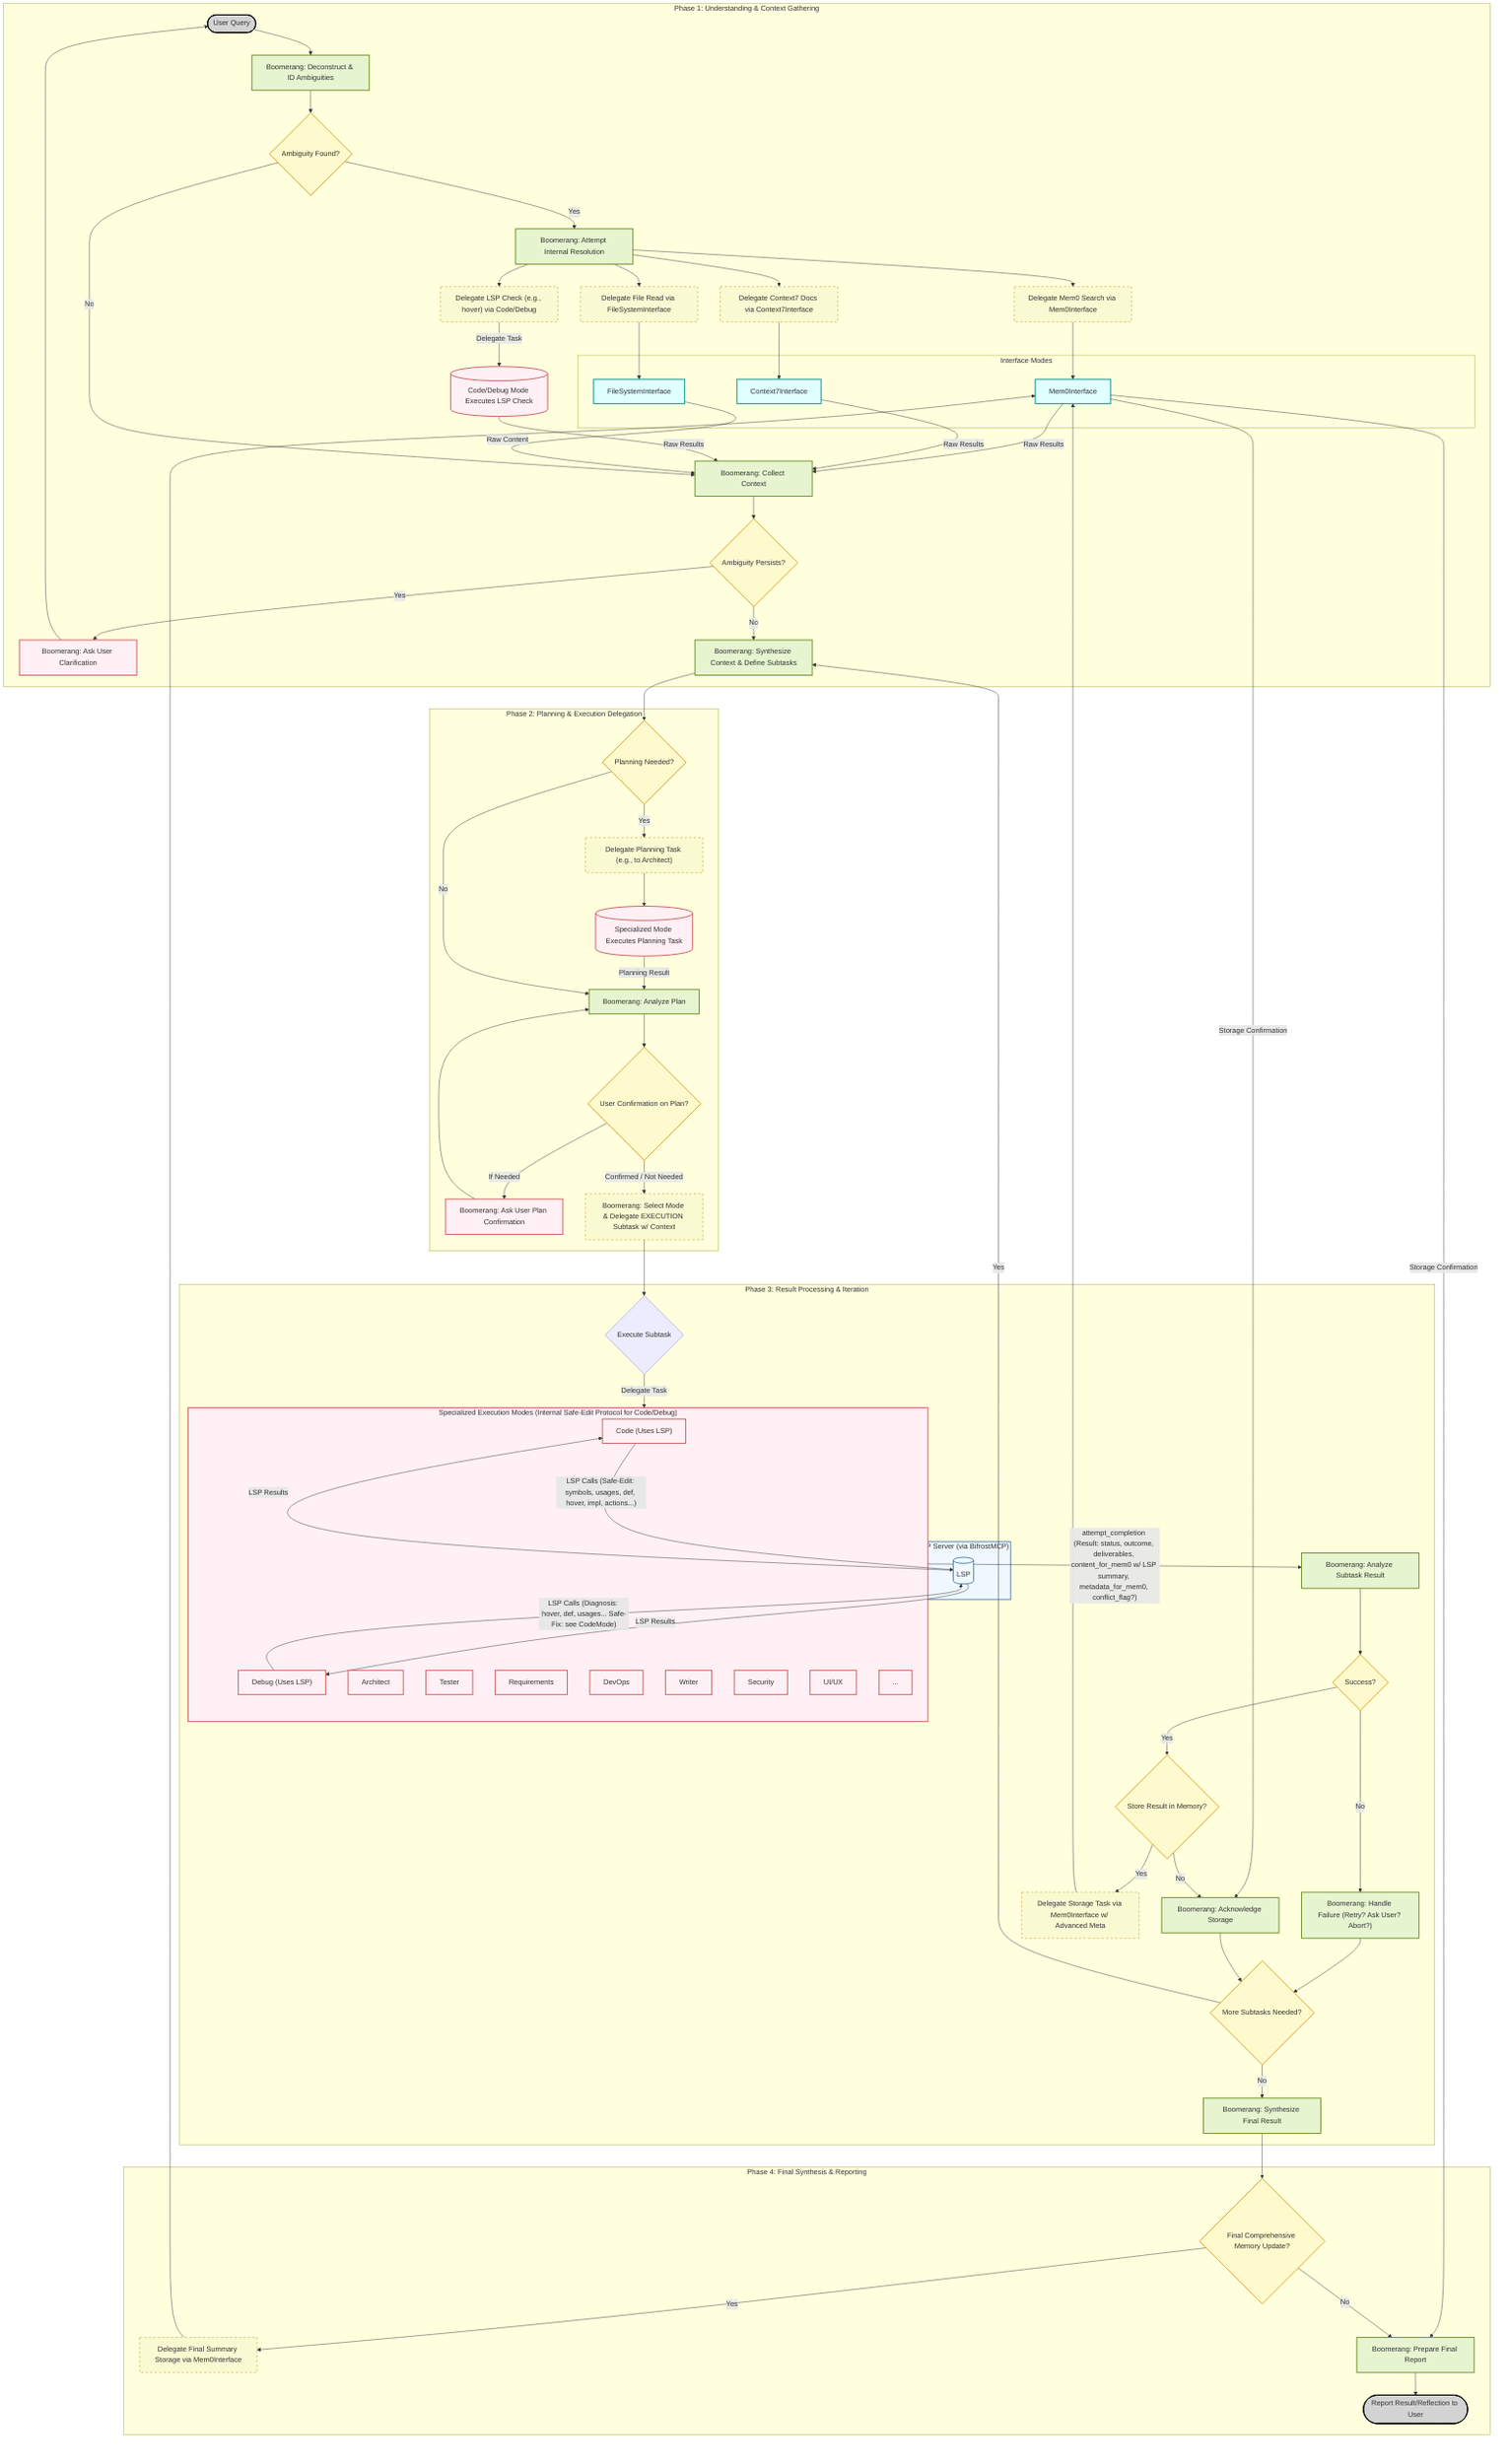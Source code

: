 flowchart TD
    subgraph UserInteraction [Phase 1: Understanding & Context Gathering]
        Start([User Query]) --> B1[Boomerang: Deconstruct & ID Ambiguities]
        B1 --> B2{Ambiguity Found?}
        B2 -- Yes --> B3[Boomerang: Attempt Internal Resolution]
        B3 --> B4_DelMem[Delegate Mem0 Search via Mem0Interface]
        B3 --> B5_DelDoc[Delegate Context7 Docs via Context7Interface]
        B3 --> B6_DelLSP["Delegate LSP Check (e.g., hover) via Code/Debug"]
        B3 --> B7_DelFile[Delegate File Read via FileSystemInterface]

        subgraph Interfaces [Interface Modes]
            direction LR
            MemIF[Mem0Interface]
            CtxIF[Context7Interface]
            FSIf[FileSystemInterface]
            %% LSP is accessed directly by Code/Debug, not via interface mode here
        end

        B4_DelMem --> MemIF -- Raw Results --> B8[Boomerang: Collect Context]
        B5_DelDoc --> CtxIF -- Raw Results --> B8
        B6_DelLSP -- Delegate Task --> ExecLSPCheck[(Code/Debug Mode Executes LSP Check)] -- Raw Results --> B8
        B7_DelFile --> FSIf -- Raw Content --> B8

        B2 -- No --> B8

        B8 --> B9{Ambiguity Persists?}
        B9 -- Yes --> AskUser[Boomerang: Ask User Clarification] --> Start
        B9 -- No --> B10[Boomerang: Synthesize Context & Define Subtasks]
    end

    subgraph PlanningAndDelegation [Phase 2: Planning & Execution Delegation]
        B10 --> B11{Planning Needed?}
        B11 -- Yes --> B12_DelPlan["Delegate Planning Task (e.g., to Architect)"]
        B12_DelPlan --> ExecPlan[(Specialized Mode Executes Planning Task)] -- Planning Result --> B13[Boomerang: Analyze Plan]
        B11 -- No --> B13

        B13 --> B14{User Confirmation on Plan?}
        B14 -- If Needed --> AskUserPlan[Boomerang: Ask User Plan Confirmation] --> B13
        B14 -- Confirmed / Not Needed --> B15[Boomerang: Select Mode & Delegate EXECUTION Subtask w/ Context]
    end

    subgraph SubtaskExecutionLoop [Phase 3: Result Processing & Iteration]
        B15 --> ExecTaskStart{Execute Subtask}

        subgraph ExecutionModes ["Specialized Execution Modes (Internal Safe-Edit Protocol for Code/Debug)"]
            direction LR
            CodeMode["Code (Uses LSP)"]
            DebugMode["Debug (Uses LSP)"]
            ArchitectMode[Architect]
            TesterMode[Tester]
            ReqMode[Requirements]
            DevOpsMode[DevOps]
            WriterMode[Writer]
            SecurityMode[Security]
            UIUXMode[UI/UX]
            OtherModes[...]
        end

        subgraph LSPInteraction ["LSP Server (via BifrostMCP)"]
             LSP[(LSP)]
        end

        ExecTaskStart -- Delegate Task --> ExecutionModes

        %% Show LSP Interaction for relevant modes
        CodeMode -- LSP Calls (Safe-Edit: symbols, usages, def, hover, impl, actions...) --> LSP
        DebugMode -- LSP Calls (Diagnosis: hover, def, usages... Safe-Fix: see CodeMode) --> LSP
        LSP -- LSP Results --> CodeMode
        LSP -- LSP Results --> DebugMode

        ExecutionModes -- attempt_completion (Result: status, outcome, deliverables, content_for_mem0 w/ LSP summary, metadata_for_mem0, conflict_flag?) --> B16[Boomerang: Analyze Subtask Result]

        B16 --> B17{Success?}
        B17 -- No --> HandleFailure["Boomerang: Handle Failure (Retry? Ask User? Abort?)"] --> B21
        B17 -- Yes --> B18{Store Result in Memory?}
        B18 -- Yes --> B19_DelStore[Delegate Storage Task via Mem0Interface w/ Advanced Meta]
        B19_DelStore --> MemIF -- Storage Confirmation --> B20[Boomerang: Acknowledge Storage]
        B18 -- No --> B20

        B20 --> B21{More Subtasks Needed?}
        B21 -- Yes --> B10
        B21 -- No --> B22[Boomerang: Synthesize Final Result]
    end

    subgraph Finalization [Phase 4: Final Synthesis & Reporting]
       B22 --> B23{Final Comprehensive Memory Update?}
       B23 -- Yes --> B24_DelFinalStore[Delegate Final Summary Storage via Mem0Interface]
       B24_DelFinalStore --> MemIF -- Storage Confirmation --> B25[Boomerang: Prepare Final Report]
       B23 -- No --> B25

       B25 --> End([Report Result/Reflection to User])
    end

    %% --- Styling ---
    classDef orchestrator fill:#e6f5d0,stroke:#6b8e23,stroke-width:2px
    classDef decision fill:#fffacd,stroke:#daa520,stroke-width:2px
    classDef interface fill:#e0ffff,stroke:#008b8b,stroke-width:2px
    classDef execution fill:#fff0f5,stroke:#cd5c5c,stroke-width:2px
    classDef lsp fill:#f0f8ff,stroke:#4682b4,stroke-width:2px
    classDef delegate fill:#fafad2,stroke:#b8860b,stroke-width:1px,stroke-dasharray: 5 5
    classDef startend fill:#d3d3d3,stroke:#000000,stroke-width:2px

    class B1,B3,B8,B10,B13,B16,B20,B22,B25,HandleFailure orchestrator
    class B2,B9,B11,B14,B17,B18,B21,B23 decision
    class MemIF,CtxIF,FSIf interface
    class ExecutionModes,CodeMode,DebugMode,ArchitectMode,TesterMode,ReqMode,DevOpsMode,WriterMode,SecurityMode,UIUXMode,OtherModes,ExecPlan,ExecLSPCheck execution
    class LSPInteraction,LSP lsp
    class B4_DelMem,B5_DelDoc,B6_DelLSP,B7_DelFile,B12_DelPlan,B15,B19_DelStore,B24_DelFinalStore delegate
    class Start,End startend
    class AskUser,AskUserPlan execution